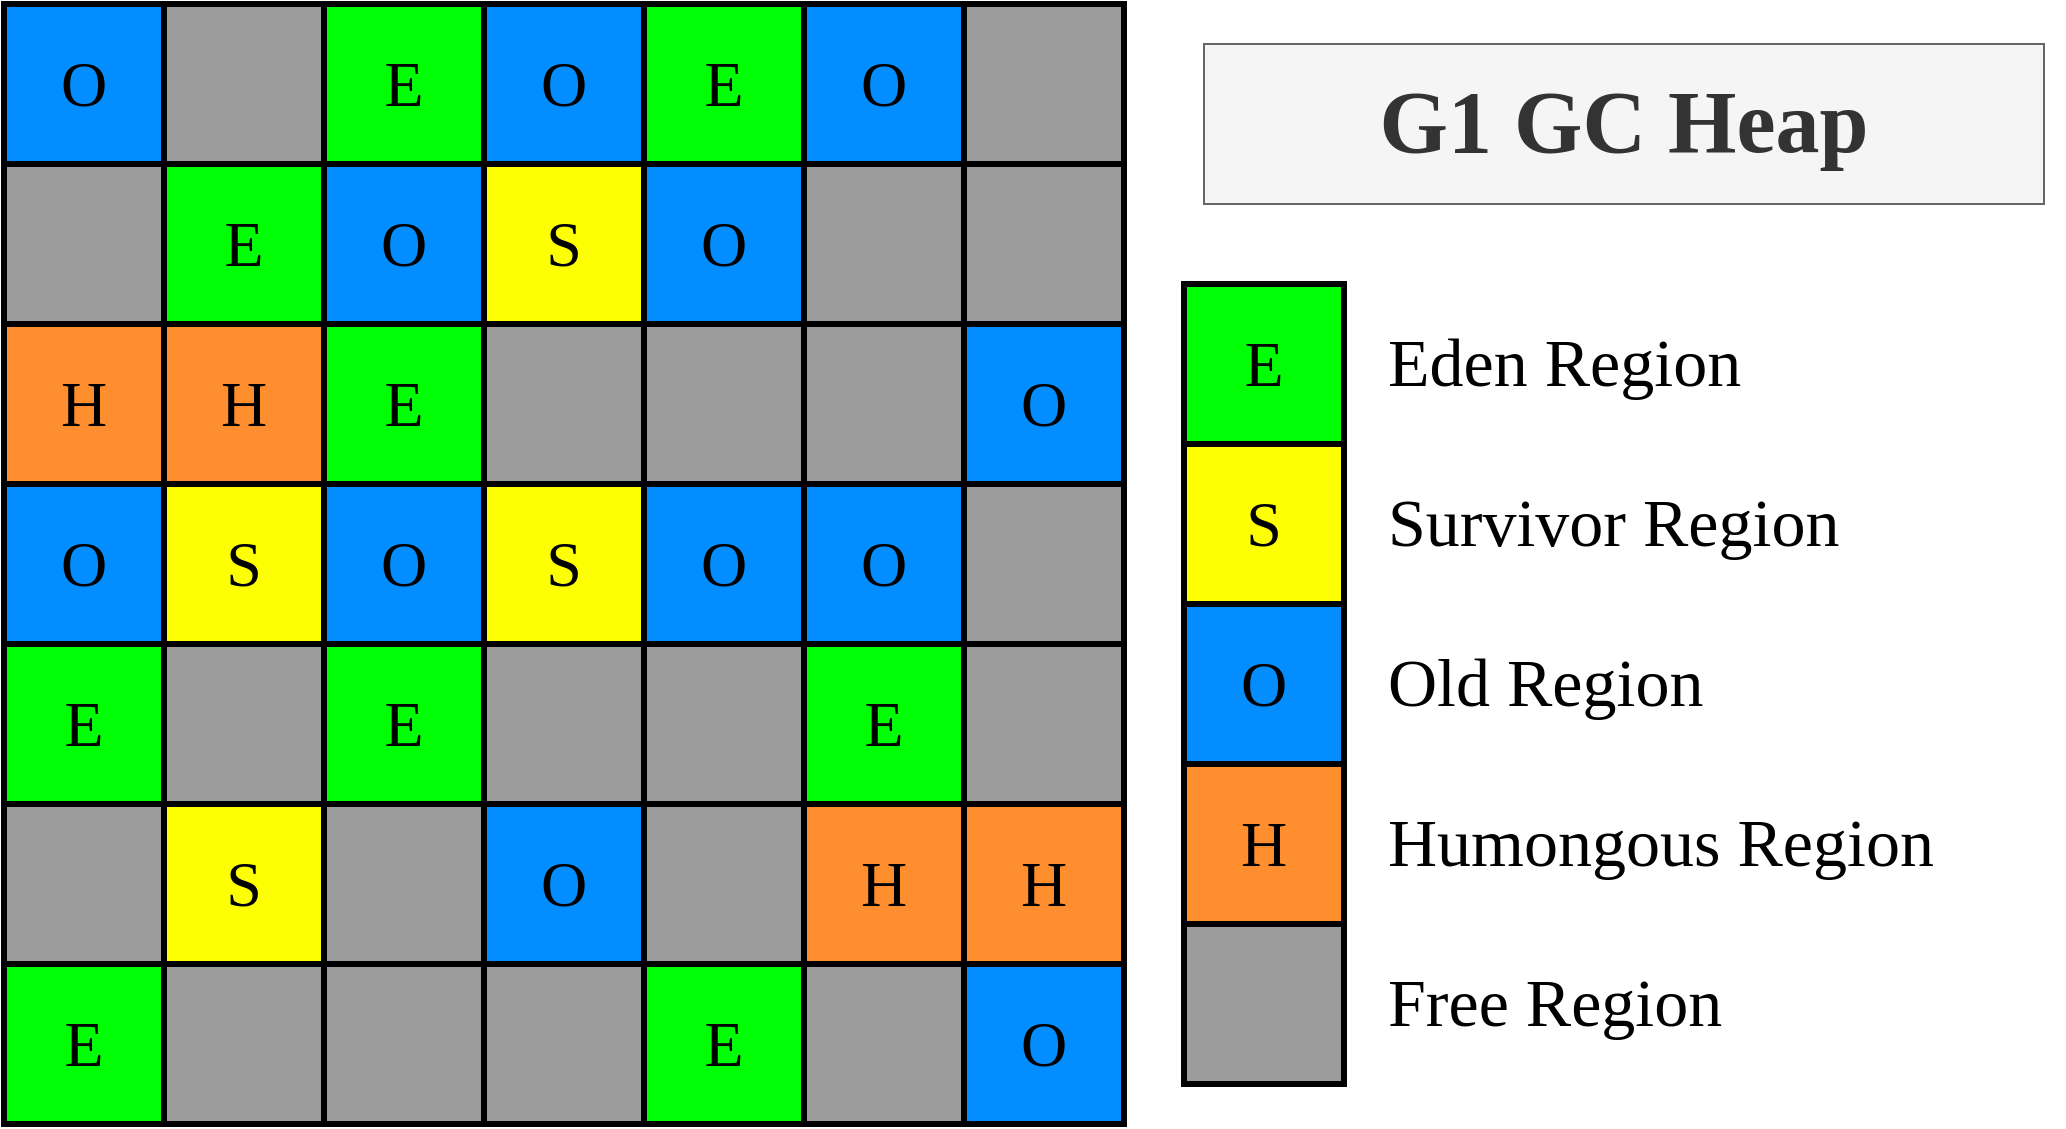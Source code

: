 <mxfile version="24.2.5" type="device">
  <diagram name="G1 GC Heap" id="bUMF98sUaSZOF8_wNnfO">
    <mxGraphModel dx="1234" dy="1214" grid="1" gridSize="10" guides="1" tooltips="1" connect="1" arrows="1" fold="1" page="1" pageScale="1" pageWidth="850" pageHeight="1100" math="0" shadow="0">
      <root>
        <mxCell id="0" />
        <mxCell id="1" parent="0" />
        <mxCell id="uFG7PCId-pUoOMfq0wAy-1" value="O" style="whiteSpace=wrap;html=1;aspect=fixed;fillColor=#048DFF;strokeWidth=3;fontSize=32;fontFamily=JetBrains Mono;" vertex="1" parent="1">
          <mxGeometry x="120" y="240" width="80" height="80" as="geometry" />
        </mxCell>
        <mxCell id="uFG7PCId-pUoOMfq0wAy-2" value="" style="whiteSpace=wrap;html=1;aspect=fixed;strokeWidth=3;fillColor=#9c9c9c;fontSize=32;fontFamily=JetBrains Mono;" vertex="1" parent="1">
          <mxGeometry x="200" y="240" width="80" height="80" as="geometry" />
        </mxCell>
        <mxCell id="uFG7PCId-pUoOMfq0wAy-3" value="E" style="whiteSpace=wrap;html=1;aspect=fixed;strokeWidth=3;fillColor=#00ff07;fontSize=32;fontFamily=JetBrains Mono;" vertex="1" parent="1">
          <mxGeometry x="280" y="240" width="80" height="80" as="geometry" />
        </mxCell>
        <mxCell id="uFG7PCId-pUoOMfq0wAy-4" value="O" style="whiteSpace=wrap;html=1;aspect=fixed;fillColor=#048DFF;strokeWidth=3;fontSize=32;fontFamily=JetBrains Mono;" vertex="1" parent="1">
          <mxGeometry x="360" y="240" width="80" height="80" as="geometry" />
        </mxCell>
        <mxCell id="uFG7PCId-pUoOMfq0wAy-5" value="E" style="whiteSpace=wrap;html=1;aspect=fixed;strokeWidth=3;fillColor=#00ff07;fontSize=32;fontFamily=JetBrains Mono;" vertex="1" parent="1">
          <mxGeometry x="440" y="240" width="80" height="80" as="geometry" />
        </mxCell>
        <mxCell id="uFG7PCId-pUoOMfq0wAy-6" value="O" style="whiteSpace=wrap;html=1;aspect=fixed;fillColor=#048DFF;strokeWidth=3;fontSize=32;fontFamily=JetBrains Mono;" vertex="1" parent="1">
          <mxGeometry x="520" y="240" width="80" height="80" as="geometry" />
        </mxCell>
        <mxCell id="uFG7PCId-pUoOMfq0wAy-7" value="" style="whiteSpace=wrap;html=1;aspect=fixed;strokeWidth=3;fillColor=#9c9c9c;fontSize=32;fontFamily=JetBrains Mono;" vertex="1" parent="1">
          <mxGeometry x="600" y="240" width="80" height="80" as="geometry" />
        </mxCell>
        <mxCell id="uFG7PCId-pUoOMfq0wAy-9" value="" style="whiteSpace=wrap;html=1;aspect=fixed;strokeWidth=3;fillColor=#9c9c9c;fontSize=32;fontFamily=JetBrains Mono;" vertex="1" parent="1">
          <mxGeometry x="120" y="320" width="80" height="80" as="geometry" />
        </mxCell>
        <mxCell id="uFG7PCId-pUoOMfq0wAy-10" value="E" style="whiteSpace=wrap;html=1;aspect=fixed;strokeWidth=3;fillColor=#00ff07;fontSize=32;fontFamily=JetBrains Mono;" vertex="1" parent="1">
          <mxGeometry x="200" y="320" width="80" height="80" as="geometry" />
        </mxCell>
        <mxCell id="uFG7PCId-pUoOMfq0wAy-11" value="O" style="whiteSpace=wrap;html=1;aspect=fixed;fillColor=#048DFF;strokeWidth=3;fontSize=32;fontFamily=JetBrains Mono;" vertex="1" parent="1">
          <mxGeometry x="280" y="320" width="80" height="80" as="geometry" />
        </mxCell>
        <mxCell id="uFG7PCId-pUoOMfq0wAy-12" value="S" style="whiteSpace=wrap;html=1;aspect=fixed;strokeWidth=3;fillColor=#ffff04;fontSize=32;fontFamily=JetBrains Mono;" vertex="1" parent="1">
          <mxGeometry x="360" y="320" width="80" height="80" as="geometry" />
        </mxCell>
        <mxCell id="uFG7PCId-pUoOMfq0wAy-13" value="O" style="whiteSpace=wrap;html=1;aspect=fixed;fillColor=#048DFF;strokeWidth=3;fontSize=32;fontFamily=JetBrains Mono;" vertex="1" parent="1">
          <mxGeometry x="440" y="320" width="80" height="80" as="geometry" />
        </mxCell>
        <mxCell id="uFG7PCId-pUoOMfq0wAy-14" value="" style="whiteSpace=wrap;html=1;aspect=fixed;strokeWidth=3;fillColor=#9c9c9c;fontSize=32;fontFamily=JetBrains Mono;" vertex="1" parent="1">
          <mxGeometry x="520" y="320" width="80" height="80" as="geometry" />
        </mxCell>
        <mxCell id="uFG7PCId-pUoOMfq0wAy-15" value="" style="whiteSpace=wrap;html=1;aspect=fixed;strokeWidth=3;fillColor=#9c9c9c;fontSize=32;fontFamily=JetBrains Mono;" vertex="1" parent="1">
          <mxGeometry x="600" y="320" width="80" height="80" as="geometry" />
        </mxCell>
        <mxCell id="uFG7PCId-pUoOMfq0wAy-16" value="H" style="whiteSpace=wrap;html=1;aspect=fixed;strokeWidth=3;fillColor=#ff8e2f;fontSize=32;fontFamily=JetBrains Mono;" vertex="1" parent="1">
          <mxGeometry x="120" y="400" width="80" height="80" as="geometry" />
        </mxCell>
        <mxCell id="uFG7PCId-pUoOMfq0wAy-17" value="H" style="whiteSpace=wrap;html=1;aspect=fixed;strokeWidth=3;fillColor=#ff8e2f;fontSize=32;fontFamily=JetBrains Mono;" vertex="1" parent="1">
          <mxGeometry x="200" y="400" width="80" height="80" as="geometry" />
        </mxCell>
        <mxCell id="uFG7PCId-pUoOMfq0wAy-18" value="E" style="whiteSpace=wrap;html=1;aspect=fixed;strokeWidth=3;fillColor=#00ff07;fontSize=32;fontFamily=JetBrains Mono;" vertex="1" parent="1">
          <mxGeometry x="280" y="400" width="80" height="80" as="geometry" />
        </mxCell>
        <mxCell id="uFG7PCId-pUoOMfq0wAy-19" value="" style="whiteSpace=wrap;html=1;aspect=fixed;strokeWidth=3;fillColor=#9c9c9c;fontSize=32;fontFamily=JetBrains Mono;" vertex="1" parent="1">
          <mxGeometry x="360" y="400" width="80" height="80" as="geometry" />
        </mxCell>
        <mxCell id="uFG7PCId-pUoOMfq0wAy-20" value="" style="whiteSpace=wrap;html=1;aspect=fixed;strokeWidth=3;fillColor=#9c9c9c;fontSize=32;fontFamily=JetBrains Mono;" vertex="1" parent="1">
          <mxGeometry x="440" y="400" width="80" height="80" as="geometry" />
        </mxCell>
        <mxCell id="uFG7PCId-pUoOMfq0wAy-21" value="" style="whiteSpace=wrap;html=1;aspect=fixed;strokeWidth=3;fillColor=#9c9c9c;fontSize=32;fontFamily=JetBrains Mono;" vertex="1" parent="1">
          <mxGeometry x="520" y="400" width="80" height="80" as="geometry" />
        </mxCell>
        <mxCell id="uFG7PCId-pUoOMfq0wAy-22" value="O" style="whiteSpace=wrap;html=1;aspect=fixed;fillColor=#048dff;strokeWidth=3;fontSize=32;fontFamily=JetBrains Mono;" vertex="1" parent="1">
          <mxGeometry x="600" y="400" width="80" height="80" as="geometry" />
        </mxCell>
        <mxCell id="uFG7PCId-pUoOMfq0wAy-23" value="O" style="whiteSpace=wrap;html=1;aspect=fixed;fillColor=#048dff;strokeWidth=3;fontSize=32;fontFamily=JetBrains Mono;" vertex="1" parent="1">
          <mxGeometry x="120" y="480" width="80" height="80" as="geometry" />
        </mxCell>
        <mxCell id="uFG7PCId-pUoOMfq0wAy-24" value="S" style="whiteSpace=wrap;html=1;aspect=fixed;strokeWidth=3;fillColor=#ffff04;fontSize=32;fontFamily=JetBrains Mono;" vertex="1" parent="1">
          <mxGeometry x="200" y="480" width="80" height="80" as="geometry" />
        </mxCell>
        <mxCell id="uFG7PCId-pUoOMfq0wAy-25" value="O" style="whiteSpace=wrap;html=1;aspect=fixed;fillColor=#048dff;strokeWidth=3;fontSize=32;fontFamily=JetBrains Mono;" vertex="1" parent="1">
          <mxGeometry x="280" y="480" width="80" height="80" as="geometry" />
        </mxCell>
        <mxCell id="uFG7PCId-pUoOMfq0wAy-26" value="S" style="whiteSpace=wrap;html=1;aspect=fixed;strokeWidth=3;fillColor=#ffff04;fontSize=32;fontFamily=JetBrains Mono;" vertex="1" parent="1">
          <mxGeometry x="360" y="480" width="80" height="80" as="geometry" />
        </mxCell>
        <mxCell id="uFG7PCId-pUoOMfq0wAy-27" value="O" style="whiteSpace=wrap;html=1;aspect=fixed;fillColor=#048dff;strokeWidth=3;fontSize=32;fontFamily=JetBrains Mono;" vertex="1" parent="1">
          <mxGeometry x="440" y="480" width="80" height="80" as="geometry" />
        </mxCell>
        <mxCell id="uFG7PCId-pUoOMfq0wAy-28" value="O" style="whiteSpace=wrap;html=1;aspect=fixed;fillColor=#048dff;strokeWidth=3;fontSize=32;fontFamily=JetBrains Mono;" vertex="1" parent="1">
          <mxGeometry x="520" y="480" width="80" height="80" as="geometry" />
        </mxCell>
        <mxCell id="uFG7PCId-pUoOMfq0wAy-29" value="" style="whiteSpace=wrap;html=1;aspect=fixed;strokeWidth=3;fillColor=#9c9c9c;fontSize=32;fontFamily=JetBrains Mono;" vertex="1" parent="1">
          <mxGeometry x="600" y="480" width="80" height="80" as="geometry" />
        </mxCell>
        <mxCell id="uFG7PCId-pUoOMfq0wAy-30" value="E" style="whiteSpace=wrap;html=1;aspect=fixed;strokeWidth=3;fillColor=#00ff07;fontSize=32;fontFamily=JetBrains Mono;" vertex="1" parent="1">
          <mxGeometry x="120" y="560" width="80" height="80" as="geometry" />
        </mxCell>
        <mxCell id="uFG7PCId-pUoOMfq0wAy-31" value="" style="whiteSpace=wrap;html=1;aspect=fixed;strokeWidth=3;fillColor=#9c9c9c;fontSize=32;fontFamily=JetBrains Mono;" vertex="1" parent="1">
          <mxGeometry x="200" y="560" width="80" height="80" as="geometry" />
        </mxCell>
        <mxCell id="uFG7PCId-pUoOMfq0wAy-32" value="E" style="whiteSpace=wrap;html=1;aspect=fixed;strokeWidth=3;fillColor=#00ff07;fontSize=32;fontFamily=JetBrains Mono;" vertex="1" parent="1">
          <mxGeometry x="280" y="560" width="80" height="80" as="geometry" />
        </mxCell>
        <mxCell id="uFG7PCId-pUoOMfq0wAy-33" value="" style="whiteSpace=wrap;html=1;aspect=fixed;strokeWidth=3;fillColor=#9c9c9c;fontSize=32;fontFamily=JetBrains Mono;" vertex="1" parent="1">
          <mxGeometry x="360" y="560" width="80" height="80" as="geometry" />
        </mxCell>
        <mxCell id="uFG7PCId-pUoOMfq0wAy-34" value="" style="whiteSpace=wrap;html=1;aspect=fixed;strokeWidth=3;fillColor=#9c9c9c;fontSize=32;fontFamily=JetBrains Mono;" vertex="1" parent="1">
          <mxGeometry x="440" y="560" width="80" height="80" as="geometry" />
        </mxCell>
        <mxCell id="uFG7PCId-pUoOMfq0wAy-35" value="E" style="whiteSpace=wrap;html=1;aspect=fixed;strokeWidth=3;fillColor=#00ff07;fontSize=32;fontFamily=JetBrains Mono;" vertex="1" parent="1">
          <mxGeometry x="520" y="560" width="80" height="80" as="geometry" />
        </mxCell>
        <mxCell id="uFG7PCId-pUoOMfq0wAy-36" value="" style="whiteSpace=wrap;html=1;aspect=fixed;strokeWidth=3;fillColor=#9c9c9c;fontSize=32;fontFamily=JetBrains Mono;" vertex="1" parent="1">
          <mxGeometry x="600" y="560" width="80" height="80" as="geometry" />
        </mxCell>
        <mxCell id="uFG7PCId-pUoOMfq0wAy-37" value="" style="whiteSpace=wrap;html=1;aspect=fixed;strokeWidth=3;fillColor=#9c9c9c;fontSize=32;fontFamily=JetBrains Mono;" vertex="1" parent="1">
          <mxGeometry x="120" y="640" width="80" height="80" as="geometry" />
        </mxCell>
        <mxCell id="uFG7PCId-pUoOMfq0wAy-38" value="S" style="whiteSpace=wrap;html=1;aspect=fixed;strokeWidth=3;fillColor=#ffff04;fontSize=32;fontFamily=JetBrains Mono;" vertex="1" parent="1">
          <mxGeometry x="200" y="640" width="80" height="80" as="geometry" />
        </mxCell>
        <mxCell id="uFG7PCId-pUoOMfq0wAy-39" value="" style="whiteSpace=wrap;html=1;aspect=fixed;strokeWidth=3;fillColor=#9c9c9c;fontSize=32;fontFamily=JetBrains Mono;" vertex="1" parent="1">
          <mxGeometry x="280" y="640" width="80" height="80" as="geometry" />
        </mxCell>
        <mxCell id="uFG7PCId-pUoOMfq0wAy-40" value="O" style="whiteSpace=wrap;html=1;aspect=fixed;fillColor=#048dff;strokeWidth=3;fontSize=32;fontFamily=JetBrains Mono;" vertex="1" parent="1">
          <mxGeometry x="360" y="640" width="80" height="80" as="geometry" />
        </mxCell>
        <mxCell id="uFG7PCId-pUoOMfq0wAy-41" value="" style="whiteSpace=wrap;html=1;aspect=fixed;strokeWidth=3;fillColor=#9c9c9c;fontSize=32;fontFamily=JetBrains Mono;" vertex="1" parent="1">
          <mxGeometry x="440" y="640" width="80" height="80" as="geometry" />
        </mxCell>
        <mxCell id="uFG7PCId-pUoOMfq0wAy-42" value="H" style="whiteSpace=wrap;html=1;aspect=fixed;strokeWidth=3;fillColor=#ff8e2f;fontSize=32;fontFamily=JetBrains Mono;" vertex="1" parent="1">
          <mxGeometry x="520" y="640" width="80" height="80" as="geometry" />
        </mxCell>
        <mxCell id="uFG7PCId-pUoOMfq0wAy-43" value="H" style="whiteSpace=wrap;html=1;aspect=fixed;strokeWidth=3;fillColor=#ff8e2f;fontSize=32;fontFamily=JetBrains Mono;" vertex="1" parent="1">
          <mxGeometry x="600" y="640" width="80" height="80" as="geometry" />
        </mxCell>
        <mxCell id="uFG7PCId-pUoOMfq0wAy-44" value="E" style="whiteSpace=wrap;html=1;aspect=fixed;strokeWidth=3;fillColor=#00ff07;fontSize=32;fontFamily=JetBrains Mono;" vertex="1" parent="1">
          <mxGeometry x="120" y="720" width="80" height="80" as="geometry" />
        </mxCell>
        <mxCell id="uFG7PCId-pUoOMfq0wAy-45" value="" style="whiteSpace=wrap;html=1;aspect=fixed;strokeWidth=3;fillColor=#9c9c9c;fontSize=32;fontFamily=JetBrains Mono;" vertex="1" parent="1">
          <mxGeometry x="200" y="720" width="80" height="80" as="geometry" />
        </mxCell>
        <mxCell id="uFG7PCId-pUoOMfq0wAy-46" value="" style="whiteSpace=wrap;html=1;aspect=fixed;strokeWidth=3;fillColor=#9c9c9c;fontSize=32;fontFamily=JetBrains Mono;" vertex="1" parent="1">
          <mxGeometry x="280" y="720" width="80" height="80" as="geometry" />
        </mxCell>
        <mxCell id="uFG7PCId-pUoOMfq0wAy-47" value="" style="whiteSpace=wrap;html=1;aspect=fixed;strokeWidth=3;fillColor=#9c9c9c;fontSize=32;fontFamily=JetBrains Mono;" vertex="1" parent="1">
          <mxGeometry x="360" y="720" width="80" height="80" as="geometry" />
        </mxCell>
        <mxCell id="uFG7PCId-pUoOMfq0wAy-48" value="E" style="whiteSpace=wrap;html=1;aspect=fixed;strokeWidth=3;fillColor=#00ff07;fontSize=32;fontFamily=JetBrains Mono;" vertex="1" parent="1">
          <mxGeometry x="440" y="720" width="80" height="80" as="geometry" />
        </mxCell>
        <mxCell id="uFG7PCId-pUoOMfq0wAy-49" value="" style="whiteSpace=wrap;html=1;aspect=fixed;strokeWidth=3;fillColor=#9c9c9c;fontSize=32;fontFamily=JetBrains Mono;" vertex="1" parent="1">
          <mxGeometry x="520" y="720" width="80" height="80" as="geometry" />
        </mxCell>
        <mxCell id="uFG7PCId-pUoOMfq0wAy-50" value="O" style="whiteSpace=wrap;html=1;aspect=fixed;fillColor=#048dff;strokeWidth=3;fontSize=32;fontFamily=JetBrains Mono;" vertex="1" parent="1">
          <mxGeometry x="600" y="720" width="80" height="80" as="geometry" />
        </mxCell>
        <mxCell id="uFG7PCId-pUoOMfq0wAy-51" value="E" style="whiteSpace=wrap;html=1;aspect=fixed;strokeWidth=3;fillColor=#00ff07;fontSize=32;fontFamily=JetBrains Mono;" vertex="1" parent="1">
          <mxGeometry x="710" y="380" width="80" height="80" as="geometry" />
        </mxCell>
        <mxCell id="uFG7PCId-pUoOMfq0wAy-52" value="S" style="whiteSpace=wrap;html=1;aspect=fixed;strokeWidth=3;fillColor=#ffff04;fontSize=32;fontFamily=JetBrains Mono;" vertex="1" parent="1">
          <mxGeometry x="710" y="460" width="80" height="80" as="geometry" />
        </mxCell>
        <mxCell id="uFG7PCId-pUoOMfq0wAy-53" value="O" style="whiteSpace=wrap;html=1;aspect=fixed;fillColor=#048DFF;strokeWidth=3;fontSize=32;fontFamily=JetBrains Mono;" vertex="1" parent="1">
          <mxGeometry x="710" y="540" width="80" height="80" as="geometry" />
        </mxCell>
        <mxCell id="uFG7PCId-pUoOMfq0wAy-54" value="H" style="whiteSpace=wrap;html=1;aspect=fixed;strokeWidth=3;fillColor=#ff8e2f;fontSize=32;fontFamily=JetBrains Mono;" vertex="1" parent="1">
          <mxGeometry x="710" y="620" width="80" height="80" as="geometry" />
        </mxCell>
        <mxCell id="uFG7PCId-pUoOMfq0wAy-55" value="" style="whiteSpace=wrap;html=1;aspect=fixed;strokeWidth=3;fillColor=#9c9c9c;fontSize=32;fontFamily=JetBrains Mono;" vertex="1" parent="1">
          <mxGeometry x="710" y="700" width="80" height="80" as="geometry" />
        </mxCell>
        <mxCell id="uFG7PCId-pUoOMfq0wAy-57" value="Eden Region" style="text;html=1;align=left;verticalAlign=middle;whiteSpace=wrap;rounded=0;fontFamily=JetBrains Mono;fontStyle=0;fontSize=34;" vertex="1" parent="1">
          <mxGeometry x="810" y="405" width="240" height="30" as="geometry" />
        </mxCell>
        <mxCell id="uFG7PCId-pUoOMfq0wAy-58" value="Survivor Region" style="text;html=1;align=left;verticalAlign=middle;whiteSpace=wrap;rounded=0;fontFamily=JetBrains Mono;fontStyle=0;fontSize=34;" vertex="1" parent="1">
          <mxGeometry x="810" y="485" width="320" height="30" as="geometry" />
        </mxCell>
        <mxCell id="uFG7PCId-pUoOMfq0wAy-59" value="Old Region" style="text;html=1;align=left;verticalAlign=middle;whiteSpace=wrap;rounded=0;fontFamily=JetBrains Mono;fontStyle=0;fontSize=34;" vertex="1" parent="1">
          <mxGeometry x="810" y="565" width="230" height="30" as="geometry" />
        </mxCell>
        <mxCell id="uFG7PCId-pUoOMfq0wAy-60" value="Humongous Region" style="text;html=1;align=left;verticalAlign=middle;whiteSpace=wrap;rounded=0;fontFamily=JetBrains Mono;fontStyle=0;fontSize=34;" vertex="1" parent="1">
          <mxGeometry x="810" y="645" width="340" height="30" as="geometry" />
        </mxCell>
        <mxCell id="uFG7PCId-pUoOMfq0wAy-61" value="Free Region" style="text;html=1;align=left;verticalAlign=middle;whiteSpace=wrap;rounded=0;fontFamily=JetBrains Mono;fontStyle=0;fontSize=34;" vertex="1" parent="1">
          <mxGeometry x="810" y="725" width="240" height="30" as="geometry" />
        </mxCell>
        <mxCell id="uFG7PCId-pUoOMfq0wAy-63" value="G1 GC Heap" style="text;html=1;align=center;verticalAlign=middle;whiteSpace=wrap;rounded=0;fontFamily=JetBrains Mono;fontStyle=1;fontSize=44;fillColor=#f5f5f5;fontColor=#333333;strokeColor=#666666;" vertex="1" parent="1">
          <mxGeometry x="720" y="260" width="420" height="80" as="geometry" />
        </mxCell>
      </root>
    </mxGraphModel>
  </diagram>
</mxfile>
